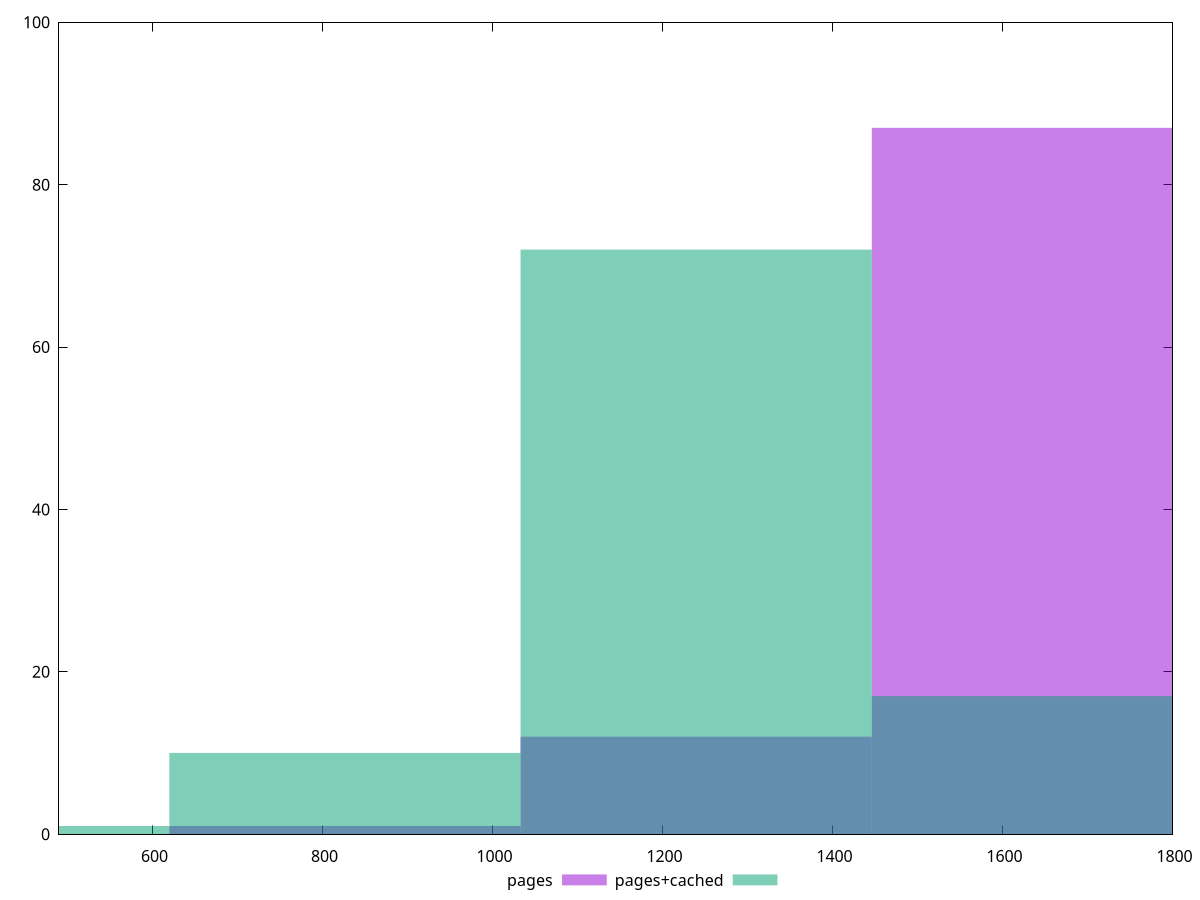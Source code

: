 reset

$pages <<EOF
826.4176179884643 1
1652.8352359769285 87
1239.6264269826963 12
EOF

$pagesCached <<EOF
1652.8352359769285 17
1239.6264269826963 72
826.4176179884643 10
413.20880899423213 1
EOF

set key outside below
set boxwidth 413.20880899423213
set xrange [490:1800]
set yrange [0:100]
set trange [0:100]
set style fill transparent solid 0.5 noborder
set terminal svg size 640, 500 enhanced background rgb 'white'
set output "reprap/uses-webp-images/comparison/histogram/0_vs_1.svg"

plot $pages title "pages" with boxes, \
     $pagesCached title "pages+cached" with boxes

reset
